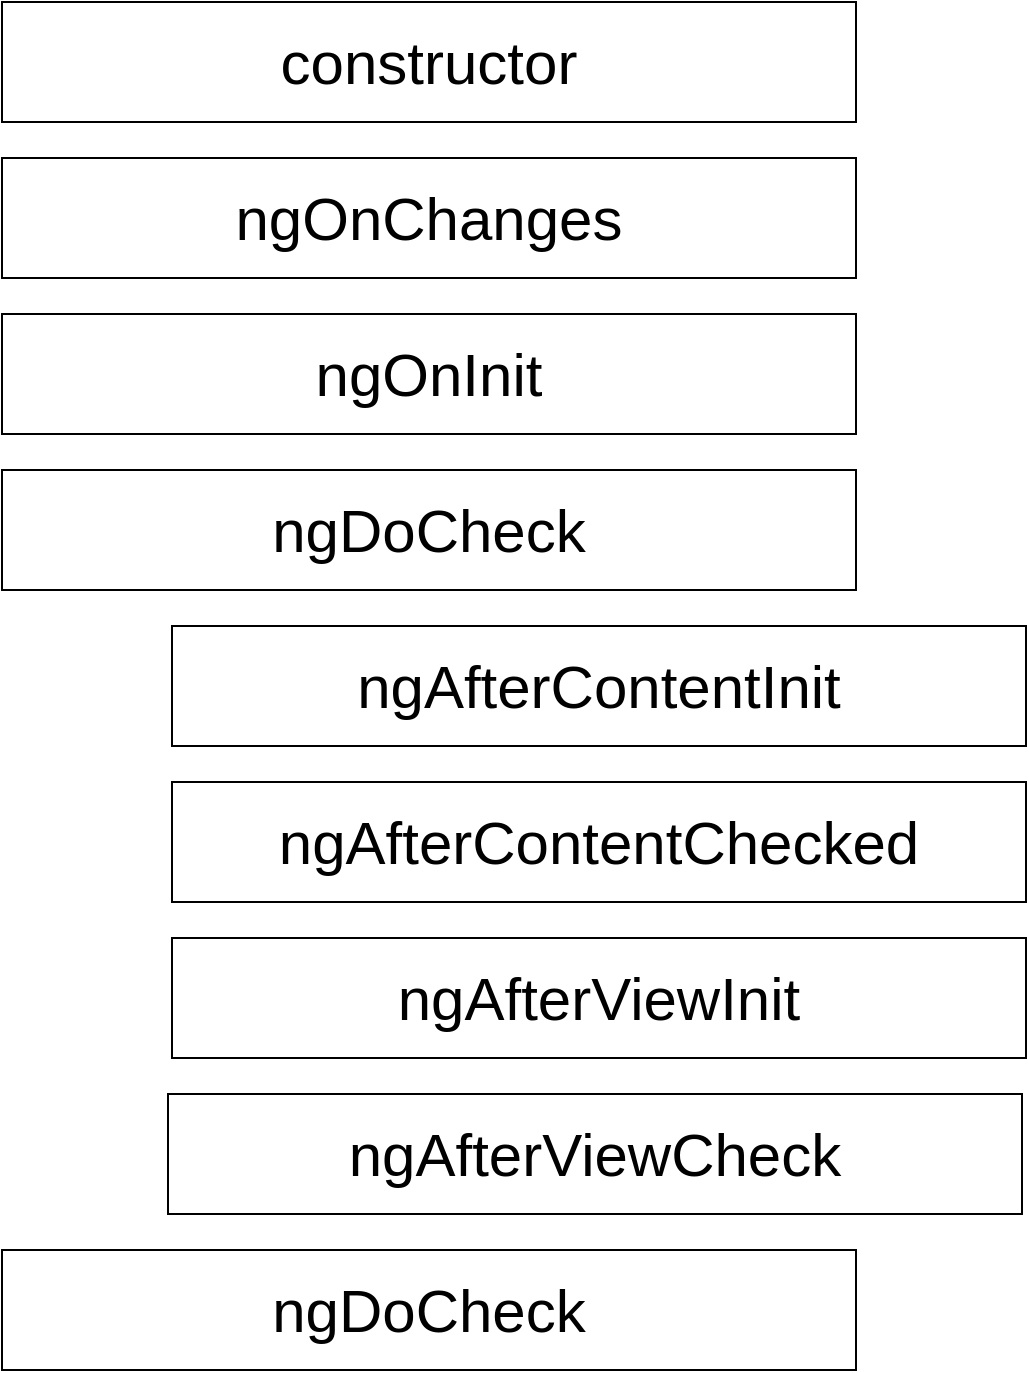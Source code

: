 <mxfile>
    <diagram id="Ape8lplB5yGnFXOaJgni" name="Página-1">
        <mxGraphModel dx="3634" dy="1866" grid="0" gridSize="10" guides="1" tooltips="1" connect="0" arrows="1" fold="1" page="0" pageScale="1" pageWidth="827" pageHeight="1169" math="0" shadow="0">
            <root>
                <mxCell id="0"/>
                <mxCell id="1" parent="0"/>
                <mxCell id="2" value="constructor" style="rounded=0;whiteSpace=wrap;html=1;fontSize=30;" vertex="1" parent="1">
                    <mxGeometry x="-123" y="-67" width="427" height="60" as="geometry"/>
                </mxCell>
                <mxCell id="3" value="ngOnChanges" style="rounded=0;whiteSpace=wrap;html=1;fontSize=30;" vertex="1" parent="1">
                    <mxGeometry x="-123" y="11" width="427" height="60" as="geometry"/>
                </mxCell>
                <mxCell id="4" value="ngOnInit" style="rounded=0;whiteSpace=wrap;html=1;fontSize=30;" vertex="1" parent="1">
                    <mxGeometry x="-123" y="89" width="427" height="60" as="geometry"/>
                </mxCell>
                <mxCell id="5" value="ngDoCheck" style="rounded=0;whiteSpace=wrap;html=1;fontSize=30;" vertex="1" parent="1">
                    <mxGeometry x="-123" y="167" width="427" height="60" as="geometry"/>
                </mxCell>
                <mxCell id="6" value="ngAfterContentInit" style="rounded=0;whiteSpace=wrap;html=1;fontSize=30;" vertex="1" parent="1">
                    <mxGeometry x="-38" y="245" width="427" height="60" as="geometry"/>
                </mxCell>
                <mxCell id="7" value="ngAfterContentChecked" style="rounded=0;whiteSpace=wrap;html=1;fontSize=30;" vertex="1" parent="1">
                    <mxGeometry x="-38" y="323" width="427" height="60" as="geometry"/>
                </mxCell>
                <mxCell id="8" value="ngAfterViewInit" style="rounded=0;whiteSpace=wrap;html=1;fontSize=30;" vertex="1" parent="1">
                    <mxGeometry x="-38" y="401" width="427" height="60" as="geometry"/>
                </mxCell>
                <mxCell id="9" value="ngAfterViewCheck" style="rounded=0;whiteSpace=wrap;html=1;fontSize=30;" vertex="1" parent="1">
                    <mxGeometry x="-40" y="479" width="427" height="60" as="geometry"/>
                </mxCell>
                <mxCell id="10" value="ngDoCheck" style="rounded=0;whiteSpace=wrap;html=1;fontSize=30;" vertex="1" parent="1">
                    <mxGeometry x="-123" y="557" width="427" height="60" as="geometry"/>
                </mxCell>
            </root>
        </mxGraphModel>
    </diagram>
</mxfile>